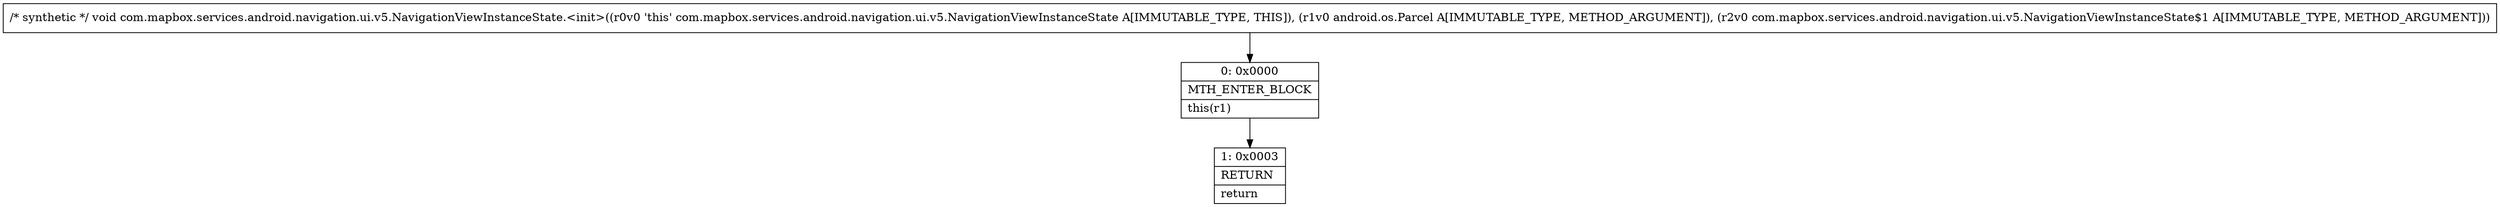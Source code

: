 digraph "CFG forcom.mapbox.services.android.navigation.ui.v5.NavigationViewInstanceState.\<init\>(Landroid\/os\/Parcel;Lcom\/mapbox\/services\/android\/navigation\/ui\/v5\/NavigationViewInstanceState$1;)V" {
Node_0 [shape=record,label="{0\:\ 0x0000|MTH_ENTER_BLOCK\l|this(r1)\l}"];
Node_1 [shape=record,label="{1\:\ 0x0003|RETURN\l|return\l}"];
MethodNode[shape=record,label="{\/* synthetic *\/ void com.mapbox.services.android.navigation.ui.v5.NavigationViewInstanceState.\<init\>((r0v0 'this' com.mapbox.services.android.navigation.ui.v5.NavigationViewInstanceState A[IMMUTABLE_TYPE, THIS]), (r1v0 android.os.Parcel A[IMMUTABLE_TYPE, METHOD_ARGUMENT]), (r2v0 com.mapbox.services.android.navigation.ui.v5.NavigationViewInstanceState$1 A[IMMUTABLE_TYPE, METHOD_ARGUMENT])) }"];
MethodNode -> Node_0;
Node_0 -> Node_1;
}

